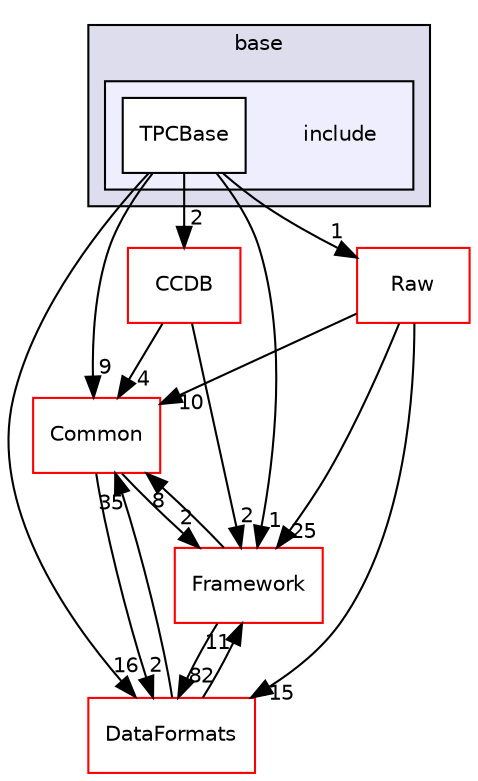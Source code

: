 digraph "/home/travis/build/AliceO2Group/AliceO2/Detectors/TPC/base/include" {
  bgcolor=transparent;
  compound=true
  node [ fontsize="10", fontname="Helvetica"];
  edge [ labelfontsize="10", labelfontname="Helvetica"];
  subgraph clusterdir_677b030cc750909e4cd27413873678d8 {
    graph [ bgcolor="#ddddee", pencolor="black", label="base" fontname="Helvetica", fontsize="10", URL="dir_677b030cc750909e4cd27413873678d8.html"]
  subgraph clusterdir_8878d5c3559bc3ebfb711a18a96e91b8 {
    graph [ bgcolor="#eeeeff", pencolor="black", label="" URL="dir_8878d5c3559bc3ebfb711a18a96e91b8.html"];
    dir_8878d5c3559bc3ebfb711a18a96e91b8 [shape=plaintext label="include"];
    dir_239a27e254c844c85fd0f03c74d81139 [shape=box label="TPCBase" color="black" fillcolor="white" style="filled" URL="dir_239a27e254c844c85fd0f03c74d81139.html"];
  }
  }
  dir_4ab6b4cc6a7edbff49100e9123df213f [shape=box label="Common" color="red" URL="dir_4ab6b4cc6a7edbff49100e9123df213f.html"];
  dir_6af676bf18881990e4083e191d0e63e0 [shape=box label="CCDB" color="red" URL="dir_6af676bf18881990e4083e191d0e63e0.html"];
  dir_bcbb2cf9a3d3d83e5515c82071a07177 [shape=box label="Framework" color="red" URL="dir_bcbb2cf9a3d3d83e5515c82071a07177.html"];
  dir_26637d1bd82229bc9ed97f7e706be743 [shape=box label="Raw" color="red" URL="dir_26637d1bd82229bc9ed97f7e706be743.html"];
  dir_2171f7ec022c5423887b07c69b2f5b48 [shape=box label="DataFormats" color="red" URL="dir_2171f7ec022c5423887b07c69b2f5b48.html"];
  dir_4ab6b4cc6a7edbff49100e9123df213f->dir_bcbb2cf9a3d3d83e5515c82071a07177 [headlabel="2", labeldistance=1.5 headhref="dir_000027_000013.html"];
  dir_4ab6b4cc6a7edbff49100e9123df213f->dir_2171f7ec022c5423887b07c69b2f5b48 [headlabel="2", labeldistance=1.5 headhref="dir_000027_000076.html"];
  dir_6af676bf18881990e4083e191d0e63e0->dir_4ab6b4cc6a7edbff49100e9123df213f [headlabel="4", labeldistance=1.5 headhref="dir_000019_000027.html"];
  dir_6af676bf18881990e4083e191d0e63e0->dir_bcbb2cf9a3d3d83e5515c82071a07177 [headlabel="2", labeldistance=1.5 headhref="dir_000019_000013.html"];
  dir_239a27e254c844c85fd0f03c74d81139->dir_4ab6b4cc6a7edbff49100e9123df213f [headlabel="9", labeldistance=1.5 headhref="dir_000052_000027.html"];
  dir_239a27e254c844c85fd0f03c74d81139->dir_6af676bf18881990e4083e191d0e63e0 [headlabel="2", labeldistance=1.5 headhref="dir_000052_000019.html"];
  dir_239a27e254c844c85fd0f03c74d81139->dir_bcbb2cf9a3d3d83e5515c82071a07177 [headlabel="1", labeldistance=1.5 headhref="dir_000052_000013.html"];
  dir_239a27e254c844c85fd0f03c74d81139->dir_26637d1bd82229bc9ed97f7e706be743 [headlabel="1", labeldistance=1.5 headhref="dir_000052_000576.html"];
  dir_239a27e254c844c85fd0f03c74d81139->dir_2171f7ec022c5423887b07c69b2f5b48 [headlabel="16", labeldistance=1.5 headhref="dir_000052_000076.html"];
  dir_bcbb2cf9a3d3d83e5515c82071a07177->dir_4ab6b4cc6a7edbff49100e9123df213f [headlabel="8", labeldistance=1.5 headhref="dir_000013_000027.html"];
  dir_bcbb2cf9a3d3d83e5515c82071a07177->dir_2171f7ec022c5423887b07c69b2f5b48 [headlabel="82", labeldistance=1.5 headhref="dir_000013_000076.html"];
  dir_26637d1bd82229bc9ed97f7e706be743->dir_4ab6b4cc6a7edbff49100e9123df213f [headlabel="10", labeldistance=1.5 headhref="dir_000576_000027.html"];
  dir_26637d1bd82229bc9ed97f7e706be743->dir_bcbb2cf9a3d3d83e5515c82071a07177 [headlabel="25", labeldistance=1.5 headhref="dir_000576_000013.html"];
  dir_26637d1bd82229bc9ed97f7e706be743->dir_2171f7ec022c5423887b07c69b2f5b48 [headlabel="15", labeldistance=1.5 headhref="dir_000576_000076.html"];
  dir_2171f7ec022c5423887b07c69b2f5b48->dir_4ab6b4cc6a7edbff49100e9123df213f [headlabel="35", labeldistance=1.5 headhref="dir_000076_000027.html"];
  dir_2171f7ec022c5423887b07c69b2f5b48->dir_bcbb2cf9a3d3d83e5515c82071a07177 [headlabel="11", labeldistance=1.5 headhref="dir_000076_000013.html"];
}
